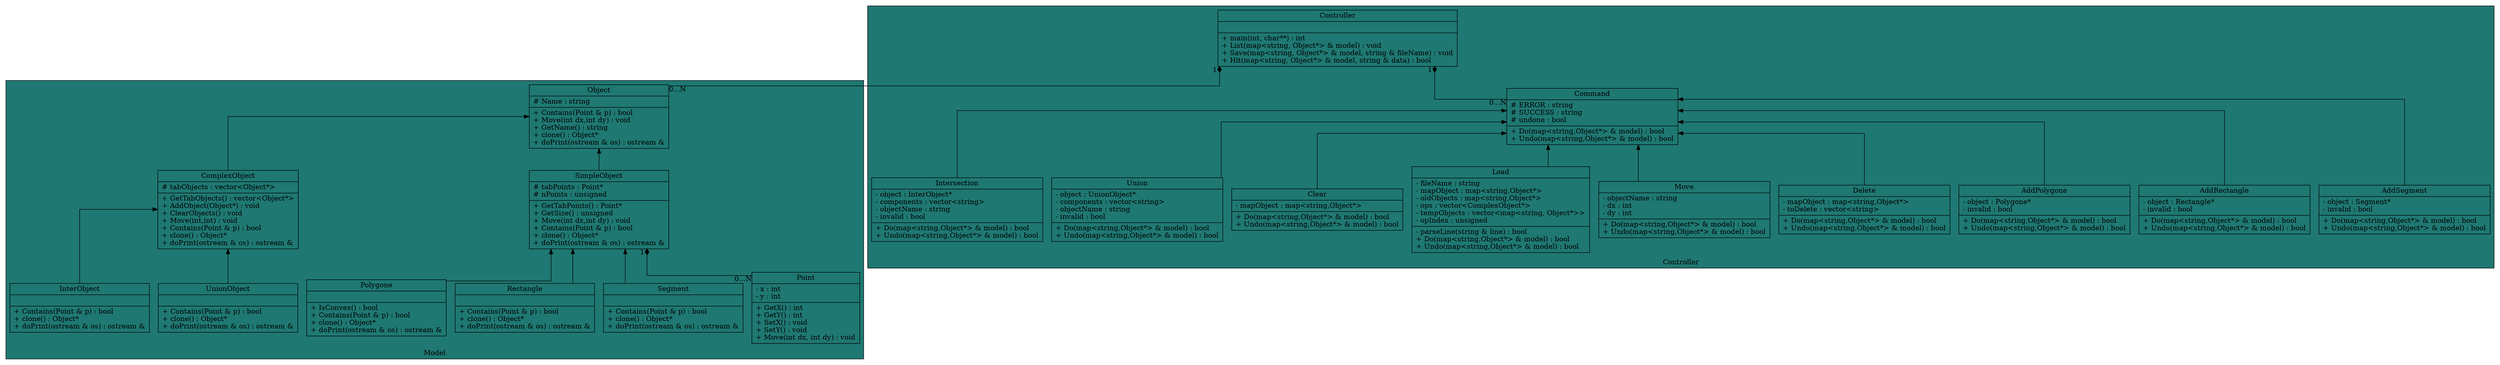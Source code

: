 digraph UML
{
	splines=ortho
	rankdir=BT;

/*
* 								Classes
*
*/

	/*
	* 								Model
	*
	*/

	subgraph cluster_Model {
		label="Model";
		style=filled;
		bgcolor="#1F7872";
		Point
		[
			label =
				"{Point|- x : int\l- y : int\l|+ GetX() : int\l+ GetY() : int\l+ SetX() : void\l+ SetY() : void\l+ Move(int dx, int dy) : void\l}",
			shape=record
		];

		Object
		[
			label =
				"{Object|# Name : string\l|+ Contains(Point & p) : bool\l+ Move(int dx,int dy) : void\l+ GetName() : string\l+ clone() : Object*\l+ doPrint(ostream & os) : ostream &\l}",
			shape=record
		];

		SimpleObject
		[
			label =
				"{SimpleObject|# tabPoints : Point*\l# nPoints : unsigned\l|+ GetTabPoints() : Point*\l+ GetSize() : unsigned\l+ Move(int dx,int dy) : void\l+ Contains(Point & p) : bool\l+ clone() : Object*\l+ doPrint(ostream & os) : ostream &\l}",
			shape=record
		];

	    ComplexObject
		[
			label =
				"{ComplexObject|# tabObjects : vector\<Object*\>\l|+ GetTabObjects() : vector\<Object*\>\l+ AddObject(Object*) : void\l+ ClearObjects() : void\l+ Move(int,int) : void\l+ Contains(Point & p) : bool\l+ clone() : Object*\l+ doPrint(ostream & os) : ostream &\l}",
			shape=record
		];

	    Segment
		[
			label =
				"{Segment||+ Contains(Point & p) : bool\l+ clone() : Object*\l+ doPrint(ostream & os) : ostream &\l}",
			shape=record
		];

		Rectangle
		[
			label =
				"{Rectangle||+ Contains(Point & p) : bool\l+ clone() : Object*\l+ doPrint(ostream & os) : ostream &\l}",
			shape=record
		];

		Polygone
		[
			label =
				"{Polygone||+ IsConvex() : bool\l+ Contains(Point & p) : bool\l+ clone() : Object*\l+ doPrint(ostream & os) : ostream &\l}",
			shape=record
		];

		UnionObject
		[
			label =
				"{UnionObject||+ Contains(Point & p) : bool\l+ clone() : Object*\l+ doPrint(ostream & os) : ostream &\l}",
			shape=record
		];

		InterObject
		[
			label =
				"{InterObject||+ Contains(Point & p) : bool\l+ clone() : Object*\l+ doPrint(ostream & os) : ostream &\l}",
			shape=record
		];
	}
	/*
	* 								Controller
	*
	*/
	subgraph cluster_Controller {
		label="Controller";
		style=filled;
		bgcolor="#1F7872";
		Controller
		[
			label =
				"{Controller||+ main(int, char**) : int\l+ List(map\<string, Object*\> & model) : void\l+ Save(map\<string, Object*\> & model, string & fileName) : void\l+ Hit(map\<string, Object*\> & model, string & data) : bool\l}",
			shape=record
		]

		Command
		[
			label =
				"{Command|# ERROR : string\l# SUCCESS : string\l# undone : bool\l|+ Do(map\<string,Object*\> & model) : bool\l+ Undo(map\<string,Object*\> & model) : bool\l}",
			shape=record
		]

		AddSegment
		[
			label =
				"{AddSegment|- object : Segment*\l- invalid : bool\l|+ Do(map\<string,Object*\> & model) : bool\l+ Undo(map\<string,Object*\> & model) : bool\l}",
			shape=record
		]

		AddRectangle
		[
			label =
				"{AddRectangle|- object : Rectangle*\l- invalid : bool\l|+ Do(map\<string,Object*\> & model) : bool\l+ Undo(map\<string,Object*\> & model) : bool\l}",
			shape=record
		]

		AddPolygone
		[
			label =
				"{AddPolygone|- object : Polygone*\l- invalid : bool\l|+ Do(map\<string,Object*\> & model) : bool\l+ Undo(map\<string,Object*\> & model) : bool\l}",
			shape=record
		]

		Delete
		[
			label =
				"{Delete|- mapObject : map\<string,Object*\>\l- toDelete : vector\<string\>\l|+ Do(map\<string,Object*\> & model) : bool\l+ Undo(map\<string,Object*\> & model) : bool\l}",
			shape=record
		]

		Move
		[
			label =
				"{Move|- objectName : string\l- dx : int\l- dy : int\l|+ Do(map\<string,Object*\> & model) : bool\l+ Undo(map\<string,Object*\> & model) : bool\l}",
			shape=record
		]

		Load
		[
			label =
				"{Load|- fileName : string\l- mapObject : map\<string,Object*\>\l- oldObjects : map\<string,Object*\>\l- ops : vector\<ComplexObject*\>\l- tempObjects : vector\<map\<string, Object*\>\>\l- opIndex : unsigned\l|- parseLine(string & line) : bool\l+ Do(map\<string,Object*\> & model) : bool\l+ Undo(map\<string,Object*\> & model) : bool\l}",
			shape=record
		]

		Clear
		[
			label =
				"{Clear|- mapObject : map\<string,Object*\>\l|+ Do(map\<string,Object*\> & model) : bool\l+ Undo(map\<string,Object*\> & model) : bool\l}",
			shape=record
		]

		Union
		[
			label =
				"{Union|- object : UnionObject*\l- components : vector\<string\>\l- objectName : string\l- invalid : bool\l|+ Do(map\<string,Object*\> & model) : bool\l+ Undo(map\<string,Object*\> & model) : bool\l}",
			shape=record
		]

		Intersection
		[
			label =
				"{Intersection|- object : InterObject*\l- components : vector\<string\>\l- objectName : string\l- invalid : bool\l|+ Do(map\<string,Object*\> & model) : bool\l+ Undo(map\<string,Object*\> & model) : bool\l}",
			shape=record
		]
	}
/*
* 						Links between classes
*
*/

	/*
	* 								Model
	*
	*/

	Point -> SimpleObject
	[
		arrowhead=diamond,
		taillabel="0...N",
		headlabel="1 "
	]

	SimpleObject -> Object
	[
		arrowhead=normal,
	]

	ComplexObject -> Object
	[
		arrowhead=normal,
	]

	Segment -> SimpleObject
	[
		arrowhead=normal,
	]

	Rectangle -> SimpleObject
	[
		arrowhead=normal,
	]

	Polygone -> SimpleObject
	[
		arrowhead=normal,
	]

	UnionObject -> ComplexObject
	[
		arrowhead=normal,
	]

	InterObject -> ComplexObject
	[
		arrowhead=normal,
	]

	/*
	* 								Controller
	*
	*/

	Object -> Controller
	[
		arrowhead=diamond,
		taillabel="0...N",
		headlabel="1 "
	]

	Command -> Controller
	[
		arrowhead=diamond,
		taillabel="0...N",
		headlabel="1 "
	]

	AddSegment -> Command
	[
		arrowhead=normal,
	]

	AddPolygone -> Command
	[
		arrowhead=normal,
	]

	AddRectangle -> Command
	[
		arrowhead=normal,
	]

	Union -> Command
	[
		arrowhead=normal,
	]

	Intersection -> Command
	[
		arrowhead=normal,
	]

	Delete -> Command
	[
		arrowhead=normal,
	]

	Move -> Command
	[
		arrowhead=normal,
	]

	Load -> Command
	[
		arrowhead=normal,
	]

	Clear -> Command
	[
		arrowhead=normal,
	]

}
